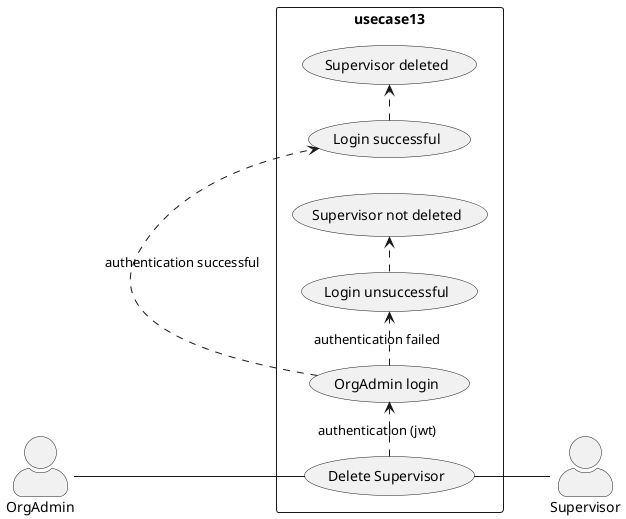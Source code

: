 @startuml OrgAdmin Delete Supervisor

skinparam actorStyle awesome
left to right direction
skinparam packageStyle rectangle

actor OrgAdmin
actor Supervisor

rectangle usecase13{
  OrgAdmin -- (Delete Supervisor)
  (Delete Supervisor) .> (OrgAdmin login) : authentication (jwt)
  (OrgAdmin login) .> (Login successful) : authentication successful
  (Login successful) .> (Supervisor deleted)  
  (OrgAdmin login) .> (Login unsuccessful) : authentication failed
  (Login unsuccessful) .> (Supervisor not deleted)  
  (Delete Supervisor) -- Supervisor
}

@enduml
